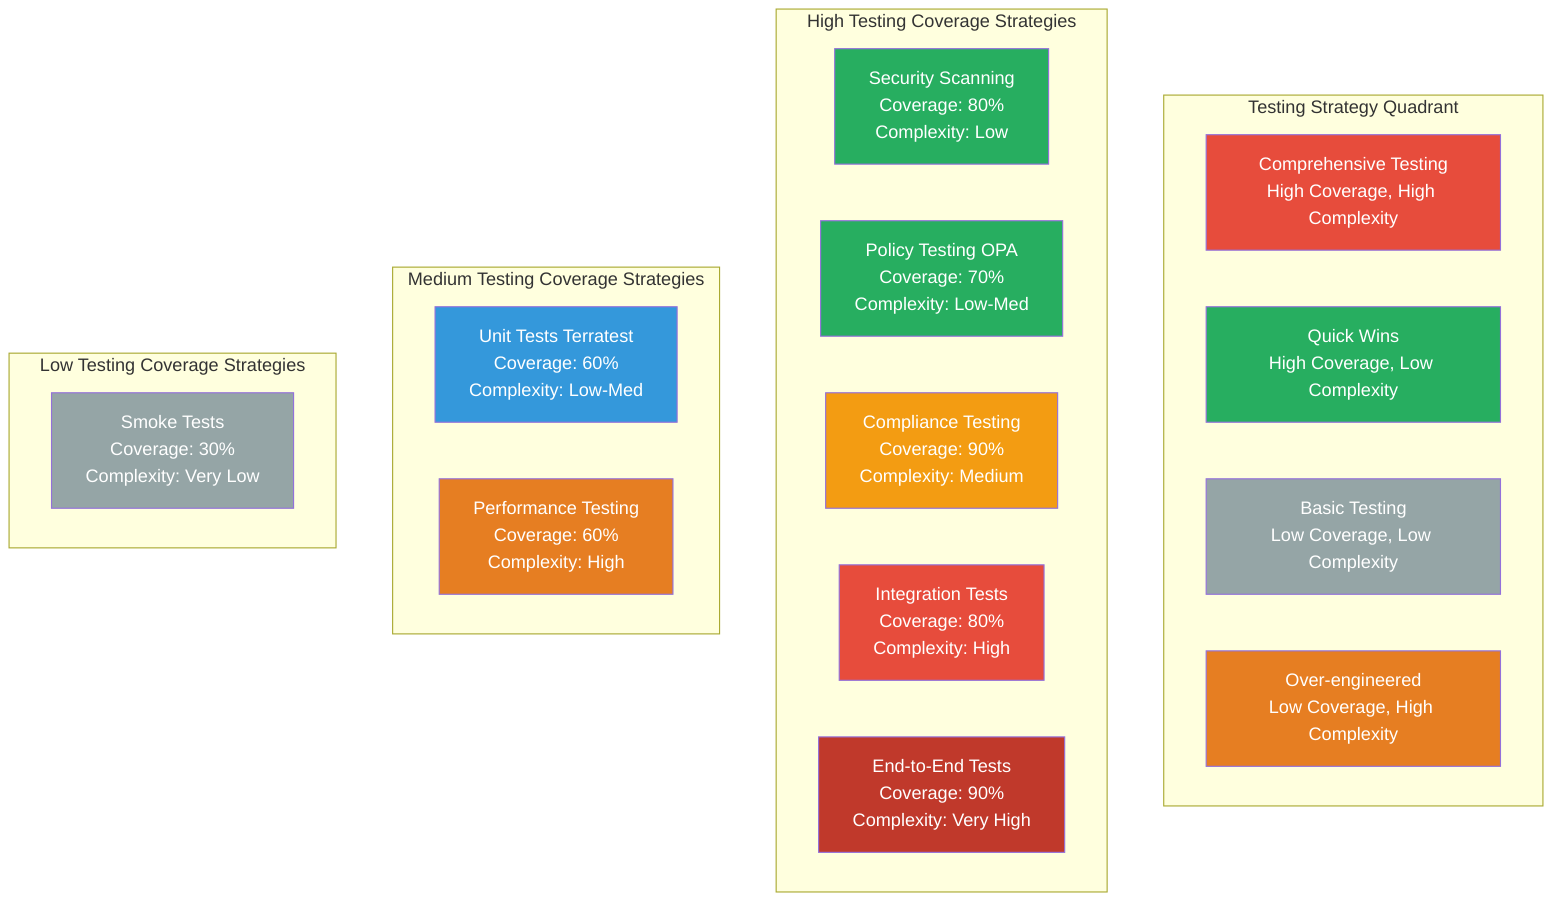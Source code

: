 graph TD
    subgraph Legend["Testing Strategy Quadrant"]
        direction LR
        Q1["Comprehensive Testing<br/>High Coverage, High Complexity"]
        Q2["Quick Wins<br/>High Coverage, Low Complexity"]
        Q3["Basic Testing<br/>Low Coverage, Low Complexity"]
        Q4["Over-engineered<br/>Low Coverage, High Complexity"]
    end
    
    subgraph HighCoverage["High Testing Coverage Strategies"]
        SEC["Security Scanning<br/>Coverage: 80%<br/>Complexity: Low"]
        POL["Policy Testing OPA<br/>Coverage: 70%<br/>Complexity: Low-Med"]
        COMP["Compliance Testing<br/>Coverage: 90%<br/>Complexity: Medium"]
        INT["Integration Tests<br/>Coverage: 80%<br/>Complexity: High"]
        E2E["End-to-End Tests<br/>Coverage: 90%<br/>Complexity: Very High"]
    end
    
    subgraph MedCoverage["Medium Testing Coverage Strategies"]
        UNIT["Unit Tests Terratest<br/>Coverage: 60%<br/>Complexity: Low-Med"]
        PERF["Performance Testing<br/>Coverage: 60%<br/>Complexity: High"]
    end
    
    subgraph LowCoverage["Low Testing Coverage Strategies"]
        SMOKE["Smoke Tests<br/>Coverage: 30%<br/>Complexity: Very Low"]
    end
    
    style SEC fill:#27ae60,color:#fff
    style POL fill:#27ae60,color:#fff
    style COMP fill:#f39c12,color:#fff
    style INT fill:#e74c3c,color:#fff
    style E2E fill:#c0392b,color:#fff
    style UNIT fill:#3498db,color:#fff
    style PERF fill:#e67e22,color:#fff
    style SMOKE fill:#95a5a6,color:#fff
    
    style Q1 fill:#e74c3c,color:#fff
    style Q2 fill:#27ae60,color:#fff
    style Q3 fill:#95a5a6,color:#fff
    style Q4 fill:#e67e22,color:#fff